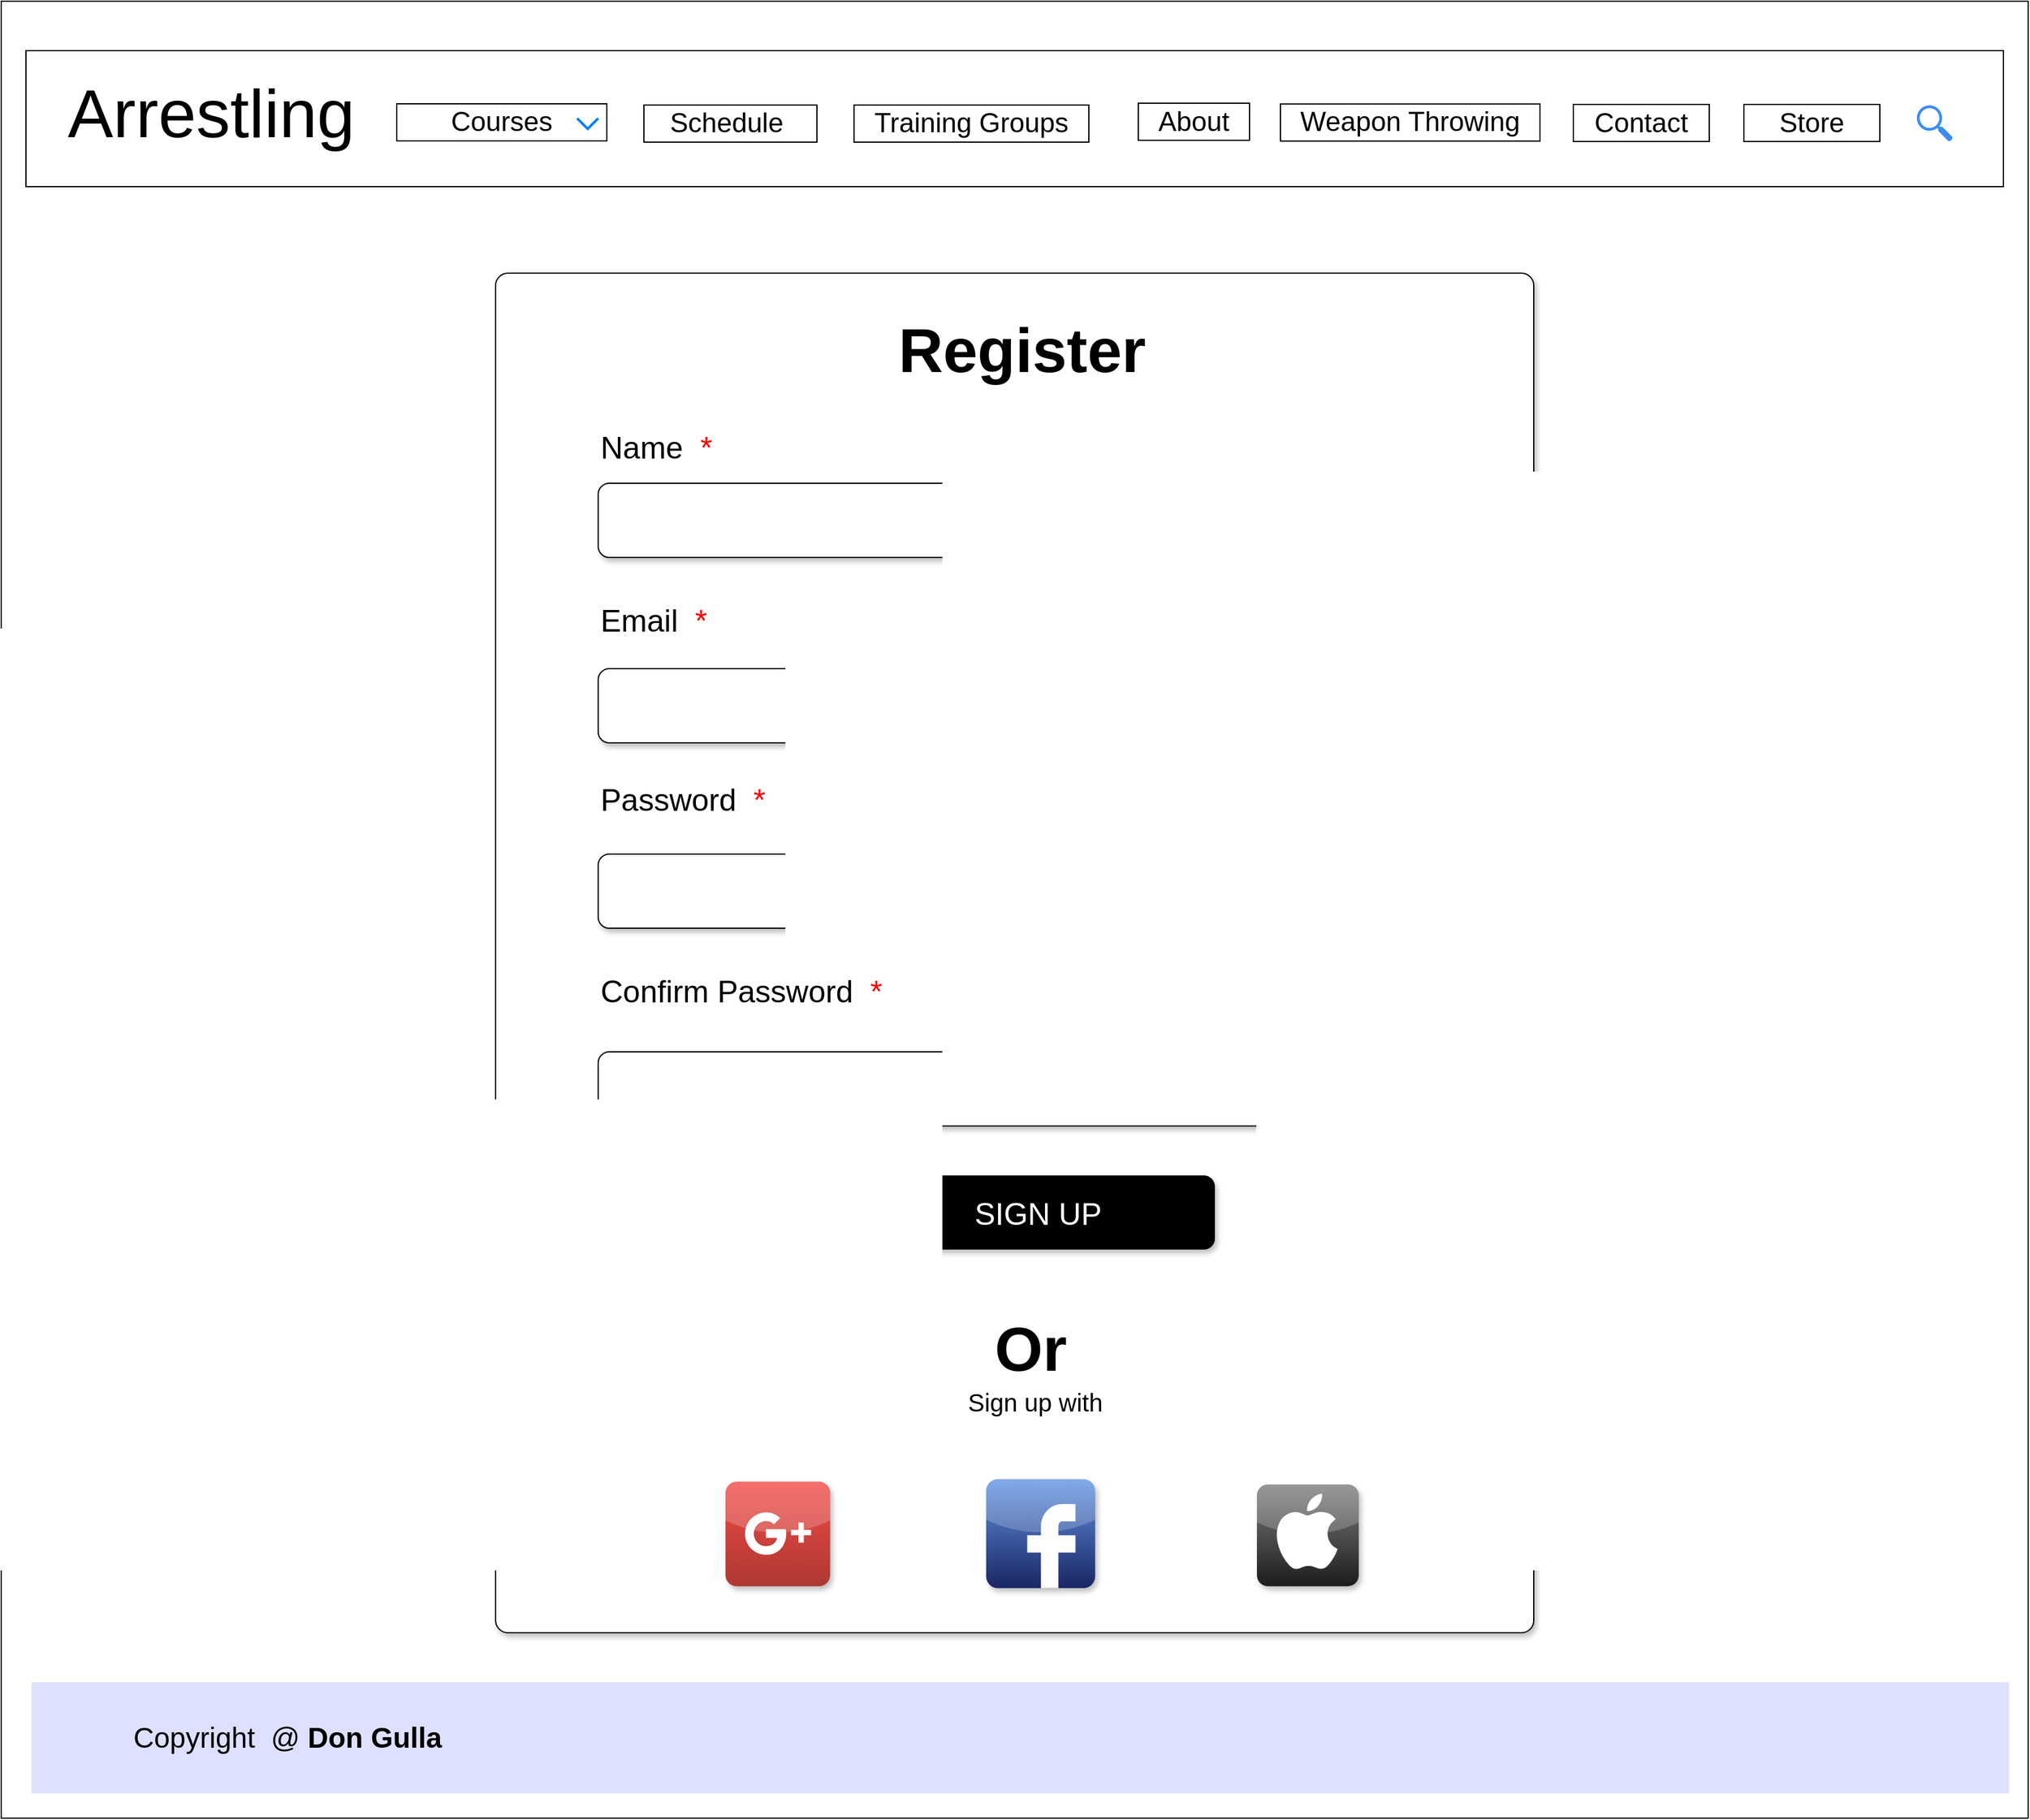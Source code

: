 <mxfile version="13.6.2" type="device"><diagram id="IiWeY3MnMao_7X0u-7va" name="Page-1"><mxGraphModel dx="2886" dy="2780" grid="1" gridSize="10" guides="1" tooltips="1" connect="1" arrows="1" fold="1" page="1" pageScale="1" pageWidth="850" pageHeight="1100" math="0" shadow="0"><root><mxCell id="0"/><mxCell id="1" parent="0"/><mxCell id="_kDw8TFcWH0puDvX8JmQ-2" value="" style="whiteSpace=wrap;html=1;" parent="1" vertex="1"><mxGeometry x="44" y="-90" width="1640" height="1470" as="geometry"/></mxCell><mxCell id="_kDw8TFcWH0puDvX8JmQ-4" value="" style="rounded=0;whiteSpace=wrap;html=1;strokeColor=#000000;fillColor=none;" parent="1" vertex="1"><mxGeometry x="64" y="-50" width="1600" height="110" as="geometry"/></mxCell><mxCell id="_kDw8TFcWH0puDvX8JmQ-5" value="&lt;font style=&quot;font-size: 55px&quot;&gt;Arrestling&lt;/font&gt;" style="text;html=1;strokeColor=none;fillColor=none;align=center;verticalAlign=middle;whiteSpace=wrap;rounded=0;" parent="1" vertex="1"><mxGeometry x="194" y="-10.25" width="40" height="20" as="geometry"/></mxCell><mxCell id="_kDw8TFcWH0puDvX8JmQ-13" value="&lt;font style=&quot;font-size: 22px&quot;&gt;Courses&lt;/font&gt;" style="rounded=0;whiteSpace=wrap;html=1;strokeColor=#000000;fillColor=#ffffff;fontSize=14;align=center;" parent="1" vertex="1"><mxGeometry x="364" y="-7" width="170" height="30" as="geometry"/></mxCell><mxCell id="_kDw8TFcWH0puDvX8JmQ-14" value="" style="html=1;verticalLabelPosition=bottom;labelBackgroundColor=#ffffff;verticalAlign=top;shadow=0;dashed=0;strokeWidth=2;shape=mxgraph.ios7.misc.down;strokeColor=#0080f0;fillColor=#ffffff;fontSize=14;" parent="1" vertex="1"><mxGeometry x="510" y="4.75" width="17" height="8.5" as="geometry"/></mxCell><mxCell id="_kDw8TFcWH0puDvX8JmQ-15" value="&lt;span style=&quot;font-size: 22px&quot;&gt;Schedule&amp;nbsp;&lt;/span&gt;" style="rounded=0;whiteSpace=wrap;html=1;strokeColor=#000000;fillColor=#ffffff;fontSize=14;align=center;" parent="1" vertex="1"><mxGeometry x="564" y="-6" width="140" height="30" as="geometry"/></mxCell><mxCell id="_kDw8TFcWH0puDvX8JmQ-16" value="&lt;span style=&quot;font-size: 22px&quot;&gt;Training Groups&lt;/span&gt;" style="rounded=0;whiteSpace=wrap;html=1;strokeColor=#000000;fillColor=#ffffff;fontSize=14;align=center;" parent="1" vertex="1"><mxGeometry x="734" y="-6" width="190" height="30" as="geometry"/></mxCell><mxCell id="_kDw8TFcWH0puDvX8JmQ-59" value="&lt;blockquote style=&quot;margin: 0 0 0 40px ; border: none ; padding: 0px&quot;&gt;&lt;blockquote style=&quot;margin: 0 0 0 40px ; border: none ; padding: 0px&quot;&gt;&lt;font style=&quot;font-size: 23px&quot;&gt;Copyright&amp;nbsp; @ &lt;b&gt;Don Gulla&lt;/b&gt;&lt;/font&gt;&lt;/blockquote&gt;&lt;/blockquote&gt;" style="rounded=0;whiteSpace=wrap;html=1;fillColor=#DEE0FF;strokeColor=none;align=left;" parent="1" vertex="1"><mxGeometry x="68.5" y="1270" width="1600" height="90" as="geometry"/></mxCell><mxCell id="_kDw8TFcWH0puDvX8JmQ-91" value="&lt;span style=&quot;font-size: 22px&quot;&gt;Store&lt;/span&gt;" style="rounded=0;whiteSpace=wrap;html=1;strokeColor=#000000;fontSize=14;align=center;fillColor=none;" parent="1" vertex="1"><mxGeometry x="1454" y="-6.5" width="110" height="30" as="geometry"/></mxCell><mxCell id="_kDw8TFcWH0puDvX8JmQ-92" value="" style="html=1;aspect=fixed;strokeColor=none;shadow=0;align=center;verticalAlign=top;fillColor=#3B8DF1;shape=mxgraph.gcp2.search;fontSize=14;" parent="1" vertex="1"><mxGeometry x="1594" y="-5.79" width="29" height="29.29" as="geometry"/></mxCell><mxCell id="_kDw8TFcWH0puDvX8JmQ-93" value="&lt;span style=&quot;font-size: 22px&quot;&gt;Contact&lt;/span&gt;" style="rounded=0;whiteSpace=wrap;html=1;strokeColor=#000000;fillColor=#ffffff;fontSize=14;align=center;" parent="1" vertex="1"><mxGeometry x="1316" y="-6.5" width="110" height="30" as="geometry"/></mxCell><mxCell id="_kDw8TFcWH0puDvX8JmQ-94" value="&lt;span style=&quot;font-size: 22px&quot;&gt;Weapon Throwing&lt;/span&gt;" style="rounded=0;whiteSpace=wrap;html=1;strokeColor=#000000;fillColor=#ffffff;fontSize=14;align=center;" parent="1" vertex="1"><mxGeometry x="1079" y="-6.85" width="210" height="30" as="geometry"/></mxCell><mxCell id="_kDw8TFcWH0puDvX8JmQ-95" value="&lt;span style=&quot;font-size: 22px&quot;&gt;About&lt;/span&gt;" style="rounded=0;whiteSpace=wrap;html=1;strokeColor=#000000;fillColor=#ffffff;fontSize=14;align=center;" parent="1" vertex="1"><mxGeometry x="964" y="-7.5" width="90" height="30" as="geometry"/></mxCell><mxCell id="_kDw8TFcWH0puDvX8JmQ-96" value="" style="rounded=1;whiteSpace=wrap;html=1;fillColor=#FFFFFF;fontSize=14;shadow=1;sketch=0;glass=0;absoluteArcSize=1;noLabel=0;portConstraintRotation=0;snapToPoint=0;fixDash=0;autosize=0;container=0;dropTarget=0;metaEdit=0;backgroundOutline=0;" parent="1" vertex="1"><mxGeometry x="444" y="130" width="840" height="1100" as="geometry"/></mxCell><mxCell id="_kDw8TFcWH0puDvX8JmQ-97" value="&lt;b&gt;&lt;font style=&quot;font-size: 50px&quot;&gt;Register&amp;nbsp;&lt;/font&gt;&lt;/b&gt;" style="text;html=1;strokeColor=none;fillColor=none;align=center;verticalAlign=middle;whiteSpace=wrap;rounded=0;shadow=1;glass=0;sketch=0;fontSize=14;" parent="1" vertex="1"><mxGeometry x="692" y="152" width="370" height="80" as="geometry"/></mxCell><mxCell id="_kDw8TFcWH0puDvX8JmQ-98" value="" style="rounded=1;whiteSpace=wrap;html=1;shadow=1;glass=0;sketch=0;strokeColor=#000000;fillColor=#FFFFFF;fontSize=14;" parent="1" vertex="1"><mxGeometry x="527" y="300" width="683" height="60" as="geometry"/></mxCell><mxCell id="_kDw8TFcWH0puDvX8JmQ-99" value="&lt;font style=&quot;font-size: 25px&quot;&gt;Name&amp;nbsp;&amp;nbsp;&lt;font color=&quot;#ff0000&quot;&gt;*&lt;/font&gt;&lt;/font&gt;" style="text;html=1;strokeColor=none;fillColor=none;align=left;verticalAlign=middle;whiteSpace=wrap;rounded=0;shadow=1;glass=0;sketch=0;fontSize=14;" parent="1" vertex="1"><mxGeometry x="527" y="250" width="110" height="40" as="geometry"/></mxCell><mxCell id="_kDw8TFcWH0puDvX8JmQ-100" value="" style="rounded=1;whiteSpace=wrap;html=1;shadow=1;glass=0;sketch=0;strokeColor=#000000;fillColor=#FFFFFF;fontSize=14;" parent="1" vertex="1"><mxGeometry x="527" y="450" width="683" height="60" as="geometry"/></mxCell><mxCell id="_kDw8TFcWH0puDvX8JmQ-101" value="&lt;font style=&quot;font-size: 25px&quot;&gt;Email&amp;nbsp; &lt;font color=&quot;#ff0000&quot;&gt;*&lt;/font&gt;&lt;/font&gt;" style="text;html=1;strokeColor=none;fillColor=none;align=left;verticalAlign=middle;whiteSpace=wrap;rounded=0;shadow=1;glass=0;sketch=0;fontSize=14;" parent="1" vertex="1"><mxGeometry x="527" y="390" width="110" height="40" as="geometry"/></mxCell><mxCell id="_kDw8TFcWH0puDvX8JmQ-102" value="" style="rounded=1;whiteSpace=wrap;html=1;shadow=1;glass=0;sketch=0;strokeColor=#000000;fillColor=#FFFFFF;fontSize=14;" parent="1" vertex="1"><mxGeometry x="527" y="600" width="683" height="60" as="geometry"/></mxCell><mxCell id="_kDw8TFcWH0puDvX8JmQ-103" value="&lt;font style=&quot;font-size: 25px&quot;&gt;Password&amp;nbsp; &lt;font color=&quot;#ff0000&quot;&gt;*&lt;/font&gt;&lt;/font&gt;" style="text;html=1;strokeColor=none;fillColor=none;align=left;verticalAlign=middle;whiteSpace=wrap;rounded=0;shadow=1;glass=0;sketch=0;fontSize=14;" parent="1" vertex="1"><mxGeometry x="527" y="535" width="172.5" height="40" as="geometry"/></mxCell><mxCell id="_kDw8TFcWH0puDvX8JmQ-104" value="" style="rounded=1;whiteSpace=wrap;html=1;shadow=1;glass=0;sketch=0;strokeColor=#000000;fillColor=#FFFFFF;fontSize=14;" parent="1" vertex="1"><mxGeometry x="527" y="760" width="683" height="60" as="geometry"/></mxCell><mxCell id="_kDw8TFcWH0puDvX8JmQ-105" value="&lt;font style=&quot;font-size: 25px&quot;&gt;Confirm Password&amp;nbsp; &lt;font color=&quot;#ff0000&quot;&gt;*&lt;/font&gt;&lt;/font&gt;" style="text;html=1;strokeColor=none;fillColor=none;align=left;verticalAlign=middle;whiteSpace=wrap;rounded=0;shadow=1;glass=0;sketch=0;fontSize=14;" parent="1" vertex="1"><mxGeometry x="527" y="690" width="273" height="40" as="geometry"/></mxCell><mxCell id="_kDw8TFcWH0puDvX8JmQ-107" value="&lt;font color=&quot;#ffffff&quot; style=&quot;font-size: 25px&quot;&gt;SIGN UP&lt;/font&gt;" style="rounded=1;whiteSpace=wrap;html=1;shadow=1;glass=0;sketch=0;fontSize=14;strokeColor=none;fillColor=#000000;" parent="1" vertex="1"><mxGeometry x="740" y="860" width="286" height="60" as="geometry"/></mxCell><mxCell id="_kDw8TFcWH0puDvX8JmQ-108" value="&lt;b&gt;&lt;font style=&quot;font-size: 50px&quot;&gt;Or&lt;/font&gt;&lt;/b&gt;" style="text;html=1;strokeColor=none;fillColor=none;align=center;verticalAlign=middle;whiteSpace=wrap;rounded=0;shadow=1;glass=0;sketch=0;fontSize=14;" parent="1" vertex="1"><mxGeometry x="692" y="960" width="370" height="80" as="geometry"/></mxCell><mxCell id="_kDw8TFcWH0puDvX8JmQ-109" value="&lt;font style=&quot;font-size: 20px&quot;&gt;Sign up with&amp;nbsp;&lt;/font&gt;" style="text;html=1;strokeColor=none;fillColor=none;align=center;verticalAlign=middle;whiteSpace=wrap;rounded=0;shadow=1;glass=0;sketch=0;fontSize=14;" parent="1" vertex="1"><mxGeometry x="784.5" y="1028" width="197" height="30" as="geometry"/></mxCell><mxCell id="_kDw8TFcWH0puDvX8JmQ-110" value="" style="dashed=0;outlineConnect=0;html=1;align=center;labelPosition=center;verticalLabelPosition=bottom;verticalAlign=top;shape=mxgraph.webicons.google_plus;fillColor=#F24B46;gradientColor=#AD3832;shadow=1;glass=0;sketch=0;strokeColor=#000000;fontSize=14;" parent="1" vertex="1"><mxGeometry x="630" y="1107.7" width="84.7" height="84.7" as="geometry"/></mxCell><mxCell id="_kDw8TFcWH0puDvX8JmQ-111" value="" style="dashed=0;outlineConnect=0;html=1;align=center;labelPosition=center;verticalLabelPosition=bottom;verticalAlign=top;shape=mxgraph.webicons.facebook;fillColor=#6294E4;gradientColor=#1A2665;shadow=1;glass=0;sketch=0;strokeColor=#000000;fontSize=14;" parent="1" vertex="1"><mxGeometry x="840.9" y="1105.7" width="88.2" height="88.2" as="geometry"/></mxCell><mxCell id="_kDw8TFcWH0puDvX8JmQ-112" value="" style="dashed=0;outlineConnect=0;html=1;align=center;labelPosition=center;verticalLabelPosition=bottom;verticalAlign=top;shape=mxgraph.webicons.apple;fillColor=#807E7E;gradientColor=#1B1C1C;shadow=1;glass=0;sketch=0;strokeColor=#000000;fontSize=14;" parent="1" vertex="1"><mxGeometry x="1060" y="1110" width="82.4" height="82.4" as="geometry"/></mxCell></root></mxGraphModel></diagram></mxfile>